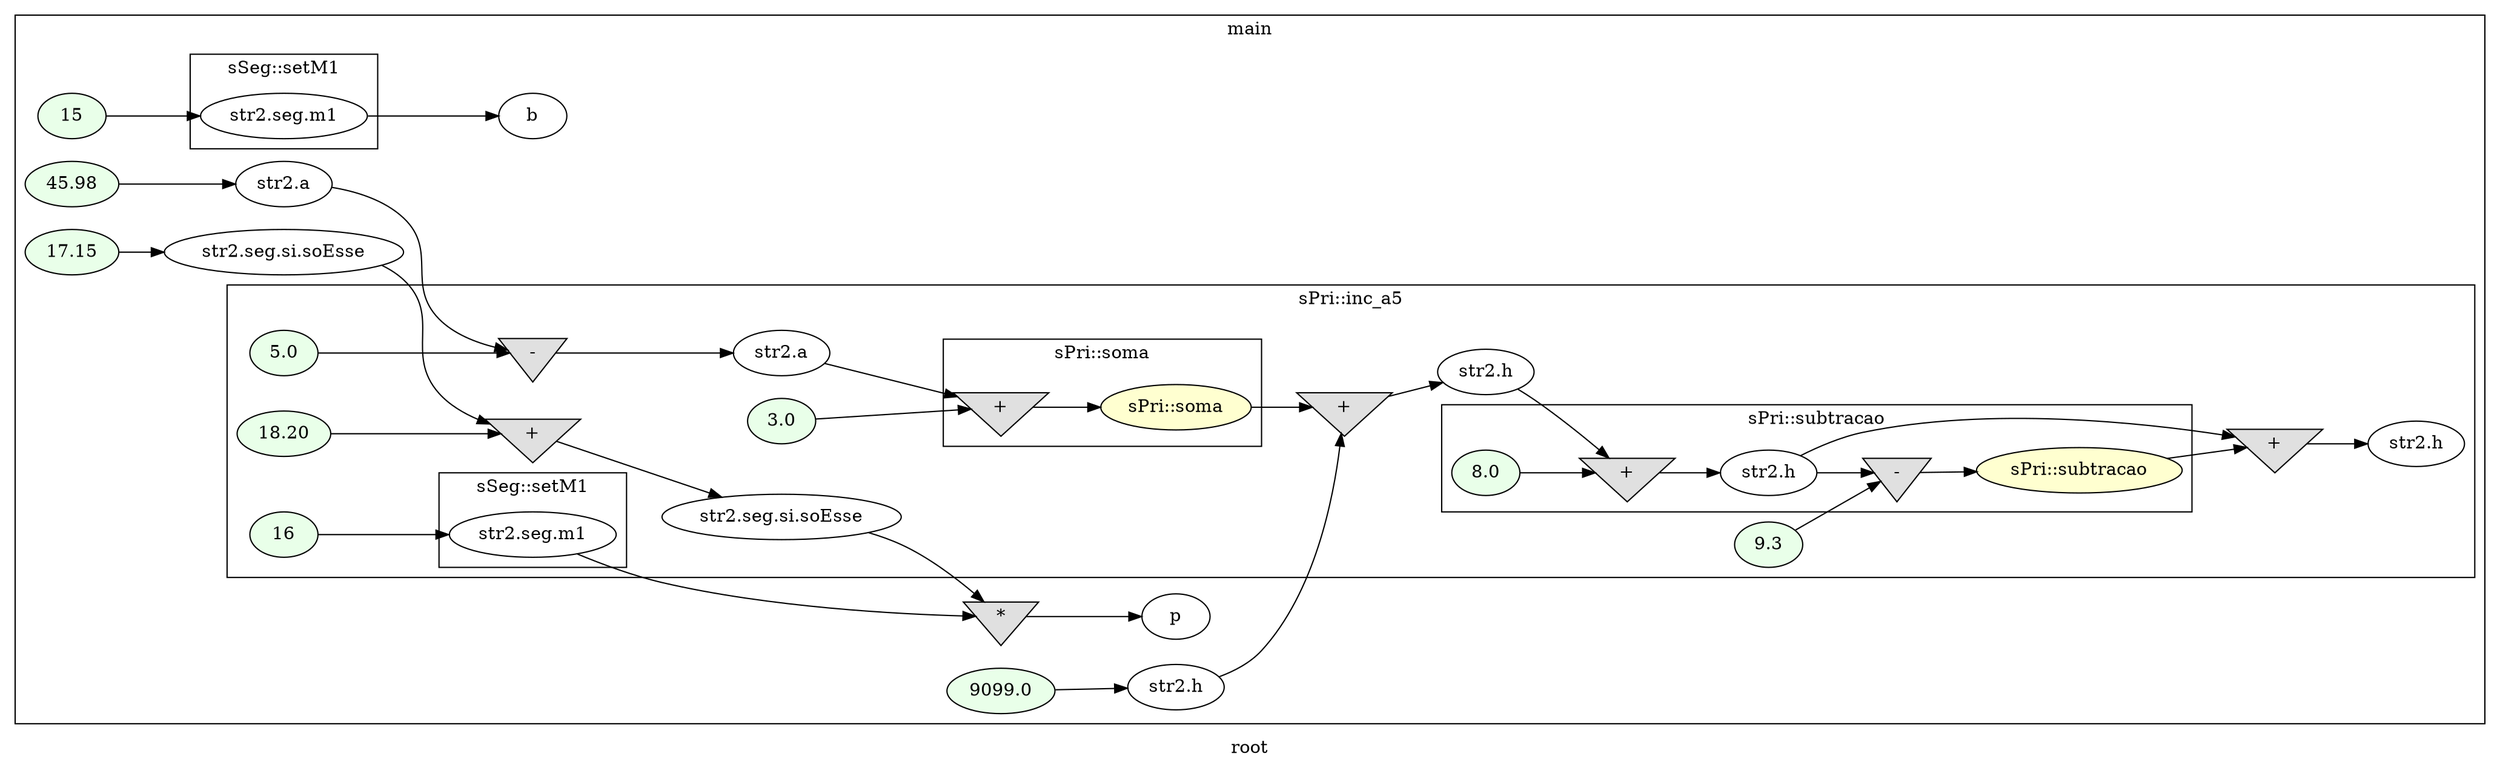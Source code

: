 digraph G
{
rankdir=LR;
label = "root";
subgraph cluster_1 {
label = "main";
parent = "G";
startinglines = "38_48_48";
	node_000006 [ label = "45.98", style=filled, fillcolor="#E9FFE9", startinglines=51 ]
	node_000007 [ label = "str2.a", startingline=51 ]
	node_000008 [ label = "9099.0", style=filled, fillcolor="#E9FFE9", startinglines=52 ]
	node_000009 [ label = "str2.h", startingline=52 ]
	node_000010 [ label = "15", style=filled, fillcolor="#E9FFE9", startinglines=54 ]
	node_000012 [ label = "b", startingline=55 ]
	node_000013 [ label = "17.15", style=filled, fillcolor="#E9FFE9", startinglines=56 ]
	node_000014 [ label = "str2.seg.si.soEsse", startingline=56 ]
	node_000037 [ label = "*", shape=invtriangle, style=filled, fillcolor="#E0E0E0", startinglines=60 ]
	node_000038 [ label = "p", startingline=60 ]
subgraph cluster_2 {
label = "sSeg::setM1";
parent = "cluster_1";
startinglines = "51_52_54";
	node_000011 [ label = "str2.seg.m1", startingline=17 ]
}
subgraph cluster_3 {
label = "sPri::inc_a5";
parent = "cluster_1";
startinglines = "55_56_58";
	node_000016 [ label = "5.0", style=filled, fillcolor="#E9FFE9", startinglines=40 ]
	node_000017 [ label = "-", shape=invtriangle, style=filled, fillcolor="#E0E0E0", startinglines=40 ]
	node_000018 [ label = "str2.a", startingline=40 ]
	node_000019 [ label = "3.0", style=filled, fillcolor="#E9FFE9", startinglines=41 ]
	node_000022 [ label = "+", shape=invtriangle, style=filled, fillcolor="#E0E0E0", startinglines=29 ]
	node_000023 [ label = "str2.h", startingline=29 ]
	node_000024 [ label = "9.3", style=filled, fillcolor="#E9FFE9", startinglines=42 ]
	node_000030 [ label = "+", shape=invtriangle, style=filled, fillcolor="#E0E0E0", startinglines=35 ]
	node_000031 [ label = "str2.h", startingline=35 ]
	node_000032 [ label = "16", style=filled, fillcolor="#E9FFE9", startinglines=43 ]
	node_000034 [ label = "18.20", style=filled, fillcolor="#E9FFE9", startinglines=44 ]
	node_000035 [ label = "+", shape=invtriangle, style=filled, fillcolor="#E0E0E0", startinglines=44 ]
	node_000036 [ label = "str2.seg.si.soEsse", startingline=44 ]
subgraph cluster_4 {
label = "sPri::soma";
parent = "cluster_3";
startinglines = "58_40_41";
	node_000020 [ label = "+", shape=invtriangle, style=filled, fillcolor="#E0E0E0", startinglines=29 ]
	node_000021 [ label = "sPri::soma", style=filled, fillcolor="#FFFFD0", startinglines=29 ]
}
subgraph cluster_5 {
label = "sPri::subtracao";
parent = "cluster_3";
startinglines = "41_29_42";
	node_000025 [ label = "8.0", style=filled, fillcolor="#E9FFE9", startinglines=34 ]
	node_000026 [ label = "+", shape=invtriangle, style=filled, fillcolor="#E0E0E0", startinglines=34 ]
	node_000027 [ label = "str2.h", startingline=34 ]
	node_000028 [ label = "-", shape=invtriangle, style=filled, fillcolor="#E0E0E0", startinglines=35 ]
	node_000029 [ label = "sPri::subtracao", style=filled, fillcolor="#FFFFD0", startinglines=35 ]
}
subgraph cluster_6 {
label = "sSeg::setM1";
parent = "cluster_3";
startinglines = "34_35_43";
	node_000033 [ label = "str2.seg.m1", startingline=17 ]
}
}
}
	node_000006 -> node_000007
	node_000007 -> node_000017
	node_000008 -> node_000009
	node_000009 -> node_000022
	node_000010 -> node_000011
	node_000013 -> node_000014
	node_000014 -> node_000035
	node_000037 -> node_000038
	node_000011 -> node_000012
	node_000016 -> node_000017
	node_000017 -> node_000018
	node_000018 -> node_000020
	node_000019 -> node_000020
	node_000022 -> node_000023
	node_000023 -> node_000026
	node_000024 -> node_000028
	node_000030 -> node_000031
	node_000032 -> node_000033
	node_000034 -> node_000035
	node_000035 -> node_000036
	node_000036 -> node_000037
	node_000020 -> node_000021
	node_000021 -> node_000022
	node_000025 -> node_000026
	node_000026 -> node_000027
	node_000027 -> node_000028
	node_000027 -> node_000030
	node_000028 -> node_000029
	node_000029 -> node_000030
	node_000033 -> node_000037
}
